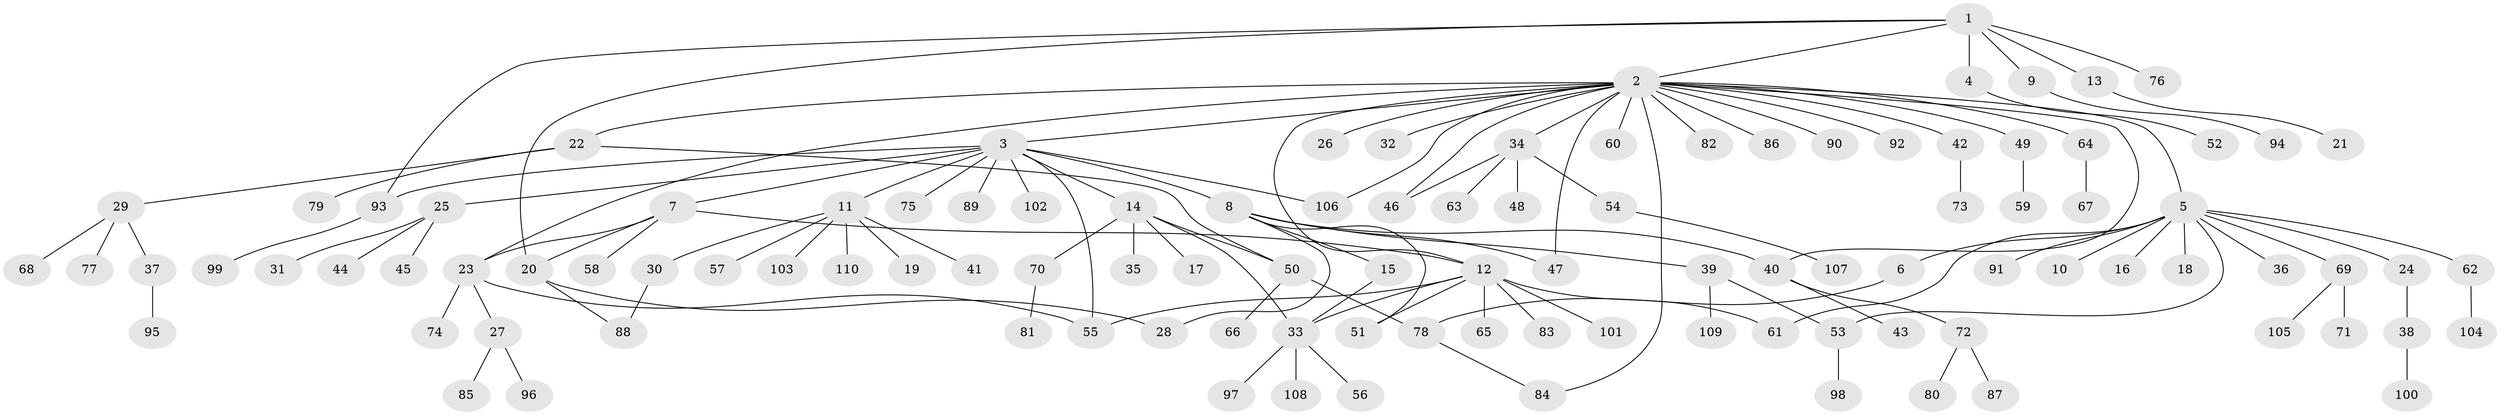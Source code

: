 // coarse degree distribution, {5: 0.02857142857142857, 11: 0.02857142857142857, 9: 0.02857142857142857, 1: 0.37142857142857144, 6: 0.05714285714285714, 3: 0.22857142857142856, 8: 0.02857142857142857, 4: 0.05714285714285714, 2: 0.17142857142857143}
// Generated by graph-tools (version 1.1) at 2025/50/03/04/25 22:50:12]
// undirected, 110 vertices, 129 edges
graph export_dot {
  node [color=gray90,style=filled];
  1;
  2;
  3;
  4;
  5;
  6;
  7;
  8;
  9;
  10;
  11;
  12;
  13;
  14;
  15;
  16;
  17;
  18;
  19;
  20;
  21;
  22;
  23;
  24;
  25;
  26;
  27;
  28;
  29;
  30;
  31;
  32;
  33;
  34;
  35;
  36;
  37;
  38;
  39;
  40;
  41;
  42;
  43;
  44;
  45;
  46;
  47;
  48;
  49;
  50;
  51;
  52;
  53;
  54;
  55;
  56;
  57;
  58;
  59;
  60;
  61;
  62;
  63;
  64;
  65;
  66;
  67;
  68;
  69;
  70;
  71;
  72;
  73;
  74;
  75;
  76;
  77;
  78;
  79;
  80;
  81;
  82;
  83;
  84;
  85;
  86;
  87;
  88;
  89;
  90;
  91;
  92;
  93;
  94;
  95;
  96;
  97;
  98;
  99;
  100;
  101;
  102;
  103;
  104;
  105;
  106;
  107;
  108;
  109;
  110;
  1 -- 2;
  1 -- 4;
  1 -- 9;
  1 -- 13;
  1 -- 20;
  1 -- 76;
  1 -- 93;
  2 -- 3;
  2 -- 5;
  2 -- 12;
  2 -- 22;
  2 -- 23;
  2 -- 26;
  2 -- 32;
  2 -- 34;
  2 -- 40;
  2 -- 42;
  2 -- 46;
  2 -- 47;
  2 -- 49;
  2 -- 60;
  2 -- 64;
  2 -- 82;
  2 -- 84;
  2 -- 86;
  2 -- 90;
  2 -- 92;
  2 -- 106;
  3 -- 7;
  3 -- 8;
  3 -- 11;
  3 -- 14;
  3 -- 25;
  3 -- 55;
  3 -- 75;
  3 -- 89;
  3 -- 93;
  3 -- 102;
  3 -- 106;
  4 -- 52;
  5 -- 6;
  5 -- 10;
  5 -- 16;
  5 -- 18;
  5 -- 24;
  5 -- 36;
  5 -- 53;
  5 -- 61;
  5 -- 62;
  5 -- 69;
  5 -- 91;
  6 -- 78;
  7 -- 12;
  7 -- 20;
  7 -- 23;
  7 -- 58;
  8 -- 15;
  8 -- 28;
  8 -- 39;
  8 -- 40;
  8 -- 47;
  8 -- 51;
  9 -- 94;
  11 -- 19;
  11 -- 30;
  11 -- 41;
  11 -- 57;
  11 -- 103;
  11 -- 110;
  12 -- 33;
  12 -- 51;
  12 -- 55;
  12 -- 61;
  12 -- 65;
  12 -- 83;
  12 -- 101;
  13 -- 21;
  14 -- 17;
  14 -- 33;
  14 -- 35;
  14 -- 50;
  14 -- 70;
  15 -- 33;
  20 -- 28;
  20 -- 88;
  22 -- 29;
  22 -- 50;
  22 -- 79;
  23 -- 27;
  23 -- 55;
  23 -- 74;
  24 -- 38;
  25 -- 31;
  25 -- 44;
  25 -- 45;
  27 -- 85;
  27 -- 96;
  29 -- 37;
  29 -- 68;
  29 -- 77;
  30 -- 88;
  33 -- 56;
  33 -- 97;
  33 -- 108;
  34 -- 46;
  34 -- 48;
  34 -- 54;
  34 -- 63;
  37 -- 95;
  38 -- 100;
  39 -- 53;
  39 -- 109;
  40 -- 43;
  40 -- 72;
  42 -- 73;
  49 -- 59;
  50 -- 66;
  50 -- 78;
  53 -- 98;
  54 -- 107;
  62 -- 104;
  64 -- 67;
  69 -- 71;
  69 -- 105;
  70 -- 81;
  72 -- 80;
  72 -- 87;
  78 -- 84;
  93 -- 99;
}
